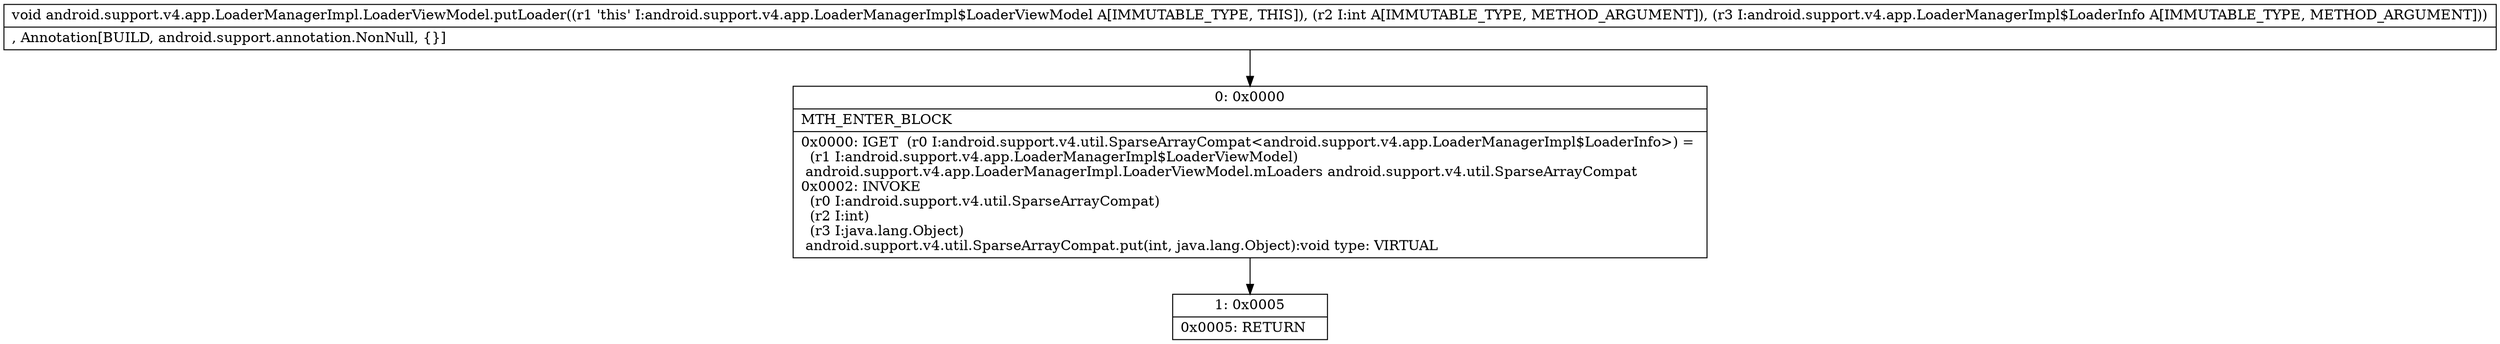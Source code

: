 digraph "CFG forandroid.support.v4.app.LoaderManagerImpl.LoaderViewModel.putLoader(ILandroid\/support\/v4\/app\/LoaderManagerImpl$LoaderInfo;)V" {
Node_0 [shape=record,label="{0\:\ 0x0000|MTH_ENTER_BLOCK\l|0x0000: IGET  (r0 I:android.support.v4.util.SparseArrayCompat\<android.support.v4.app.LoaderManagerImpl$LoaderInfo\>) = \l  (r1 I:android.support.v4.app.LoaderManagerImpl$LoaderViewModel)\l android.support.v4.app.LoaderManagerImpl.LoaderViewModel.mLoaders android.support.v4.util.SparseArrayCompat \l0x0002: INVOKE  \l  (r0 I:android.support.v4.util.SparseArrayCompat)\l  (r2 I:int)\l  (r3 I:java.lang.Object)\l android.support.v4.util.SparseArrayCompat.put(int, java.lang.Object):void type: VIRTUAL \l}"];
Node_1 [shape=record,label="{1\:\ 0x0005|0x0005: RETURN   \l}"];
MethodNode[shape=record,label="{void android.support.v4.app.LoaderManagerImpl.LoaderViewModel.putLoader((r1 'this' I:android.support.v4.app.LoaderManagerImpl$LoaderViewModel A[IMMUTABLE_TYPE, THIS]), (r2 I:int A[IMMUTABLE_TYPE, METHOD_ARGUMENT]), (r3 I:android.support.v4.app.LoaderManagerImpl$LoaderInfo A[IMMUTABLE_TYPE, METHOD_ARGUMENT]))  | , Annotation[BUILD, android.support.annotation.NonNull, \{\}]\l}"];
MethodNode -> Node_0;
Node_0 -> Node_1;
}

